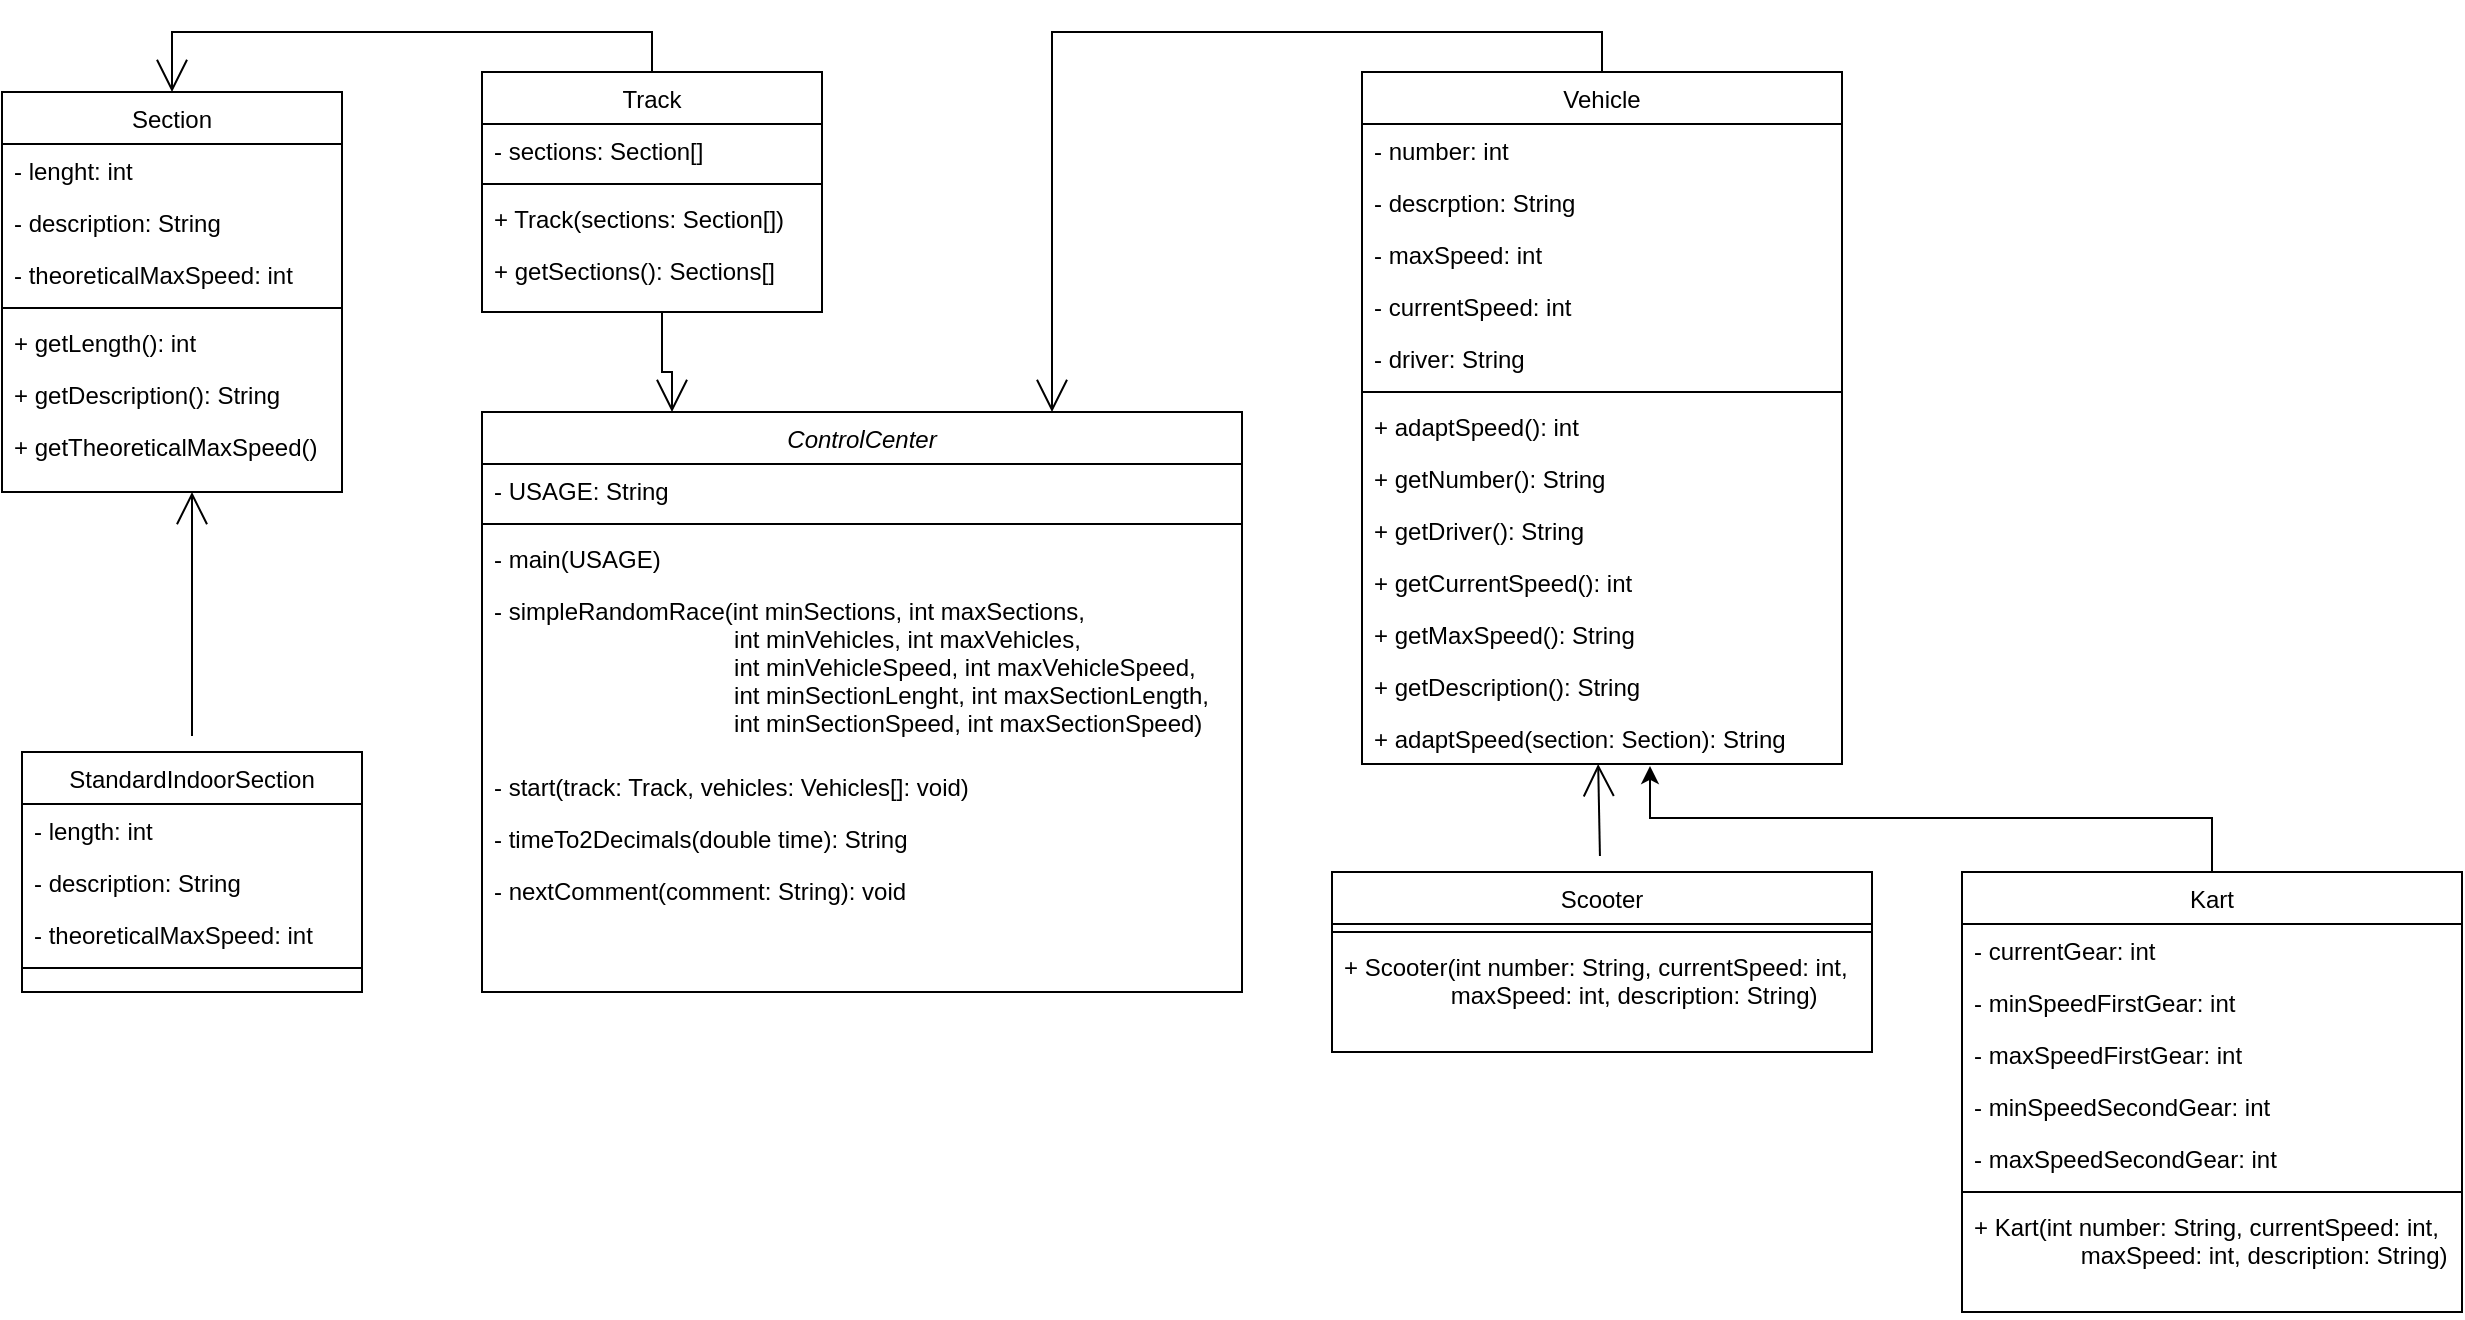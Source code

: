 <mxfile version="23.1.5" type="device">
  <diagram id="C5RBs43oDa-KdzZeNtuy" name="Page-1">
    <mxGraphModel dx="478" dy="279" grid="1" gridSize="10" guides="1" tooltips="1" connect="1" arrows="1" fold="1" page="1" pageScale="1" pageWidth="827" pageHeight="1169" math="0" shadow="0">
      <root>
        <mxCell id="WIyWlLk6GJQsqaUBKTNV-0" />
        <mxCell id="WIyWlLk6GJQsqaUBKTNV-1" parent="WIyWlLk6GJQsqaUBKTNV-0" />
        <mxCell id="zkfFHV4jXpPFQw0GAbJ--0" value="ControlCenter" style="swimlane;fontStyle=2;align=center;verticalAlign=top;childLayout=stackLayout;horizontal=1;startSize=26;horizontalStack=0;resizeParent=1;resizeLast=0;collapsible=1;marginBottom=0;rounded=0;shadow=0;strokeWidth=1;" parent="WIyWlLk6GJQsqaUBKTNV-1" vertex="1">
          <mxGeometry x="610" y="250" width="380" height="290" as="geometry">
            <mxRectangle x="230" y="140" width="160" height="26" as="alternateBounds" />
          </mxGeometry>
        </mxCell>
        <mxCell id="zkfFHV4jXpPFQw0GAbJ--1" value="- USAGE: String" style="text;align=left;verticalAlign=top;spacingLeft=4;spacingRight=4;overflow=hidden;rotatable=0;points=[[0,0.5],[1,0.5]];portConstraint=eastwest;" parent="zkfFHV4jXpPFQw0GAbJ--0" vertex="1">
          <mxGeometry y="26" width="380" height="26" as="geometry" />
        </mxCell>
        <mxCell id="zkfFHV4jXpPFQw0GAbJ--4" value="" style="line;html=1;strokeWidth=1;align=left;verticalAlign=middle;spacingTop=-1;spacingLeft=3;spacingRight=3;rotatable=0;labelPosition=right;points=[];portConstraint=eastwest;" parent="zkfFHV4jXpPFQw0GAbJ--0" vertex="1">
          <mxGeometry y="52" width="380" height="8" as="geometry" />
        </mxCell>
        <mxCell id="388Pjs_imZJgpgRdutku-82" value="- main(USAGE)" style="text;align=left;verticalAlign=top;spacingLeft=4;spacingRight=4;overflow=hidden;rotatable=0;points=[[0,0.5],[1,0.5]];portConstraint=eastwest;" parent="zkfFHV4jXpPFQw0GAbJ--0" vertex="1">
          <mxGeometry y="60" width="380" height="26" as="geometry" />
        </mxCell>
        <mxCell id="zkfFHV4jXpPFQw0GAbJ--5" value="- simpleRandomRace(int minSections, int maxSections, &#xa;                                    int minVehicles, int maxVehicles,&#xa;                                    int minVehicleSpeed, int maxVehicleSpeed,&#xa;                                    int minSectionLenght, int maxSectionLength, &#xa;                                    int minSectionSpeed, int maxSectionSpeed)" style="text;align=left;verticalAlign=top;spacingLeft=4;spacingRight=4;overflow=hidden;rotatable=0;points=[[0,0.5],[1,0.5]];portConstraint=eastwest;" parent="zkfFHV4jXpPFQw0GAbJ--0" vertex="1">
          <mxGeometry y="86" width="380" height="88" as="geometry" />
        </mxCell>
        <mxCell id="388Pjs_imZJgpgRdutku-76" value="- start(track: Track, vehicles: Vehicles[]: void)" style="text;align=left;verticalAlign=top;spacingLeft=4;spacingRight=4;overflow=hidden;rotatable=0;points=[[0,0.5],[1,0.5]];portConstraint=eastwest;" parent="zkfFHV4jXpPFQw0GAbJ--0" vertex="1">
          <mxGeometry y="174" width="380" height="26" as="geometry" />
        </mxCell>
        <mxCell id="388Pjs_imZJgpgRdutku-75" value="- timeTo2Decimals(double time): String" style="text;align=left;verticalAlign=top;spacingLeft=4;spacingRight=4;overflow=hidden;rotatable=0;points=[[0,0.5],[1,0.5]];portConstraint=eastwest;" parent="zkfFHV4jXpPFQw0GAbJ--0" vertex="1">
          <mxGeometry y="200" width="380" height="26" as="geometry" />
        </mxCell>
        <mxCell id="388Pjs_imZJgpgRdutku-77" value="- nextComment(comment: String): void" style="text;align=left;verticalAlign=top;spacingLeft=4;spacingRight=4;overflow=hidden;rotatable=0;points=[[0,0.5],[1,0.5]];portConstraint=eastwest;" parent="zkfFHV4jXpPFQw0GAbJ--0" vertex="1">
          <mxGeometry y="226" width="380" height="26" as="geometry" />
        </mxCell>
        <mxCell id="388Pjs_imZJgpgRdutku-81" style="edgeStyle=orthogonalEdgeStyle;rounded=0;orthogonalLoop=1;jettySize=auto;html=1;entryX=0.75;entryY=0;entryDx=0;entryDy=0;endArrow=open;startSize=14;endSize=14;sourcePerimeterSpacing=8;targetPerimeterSpacing=8;exitX=0.5;exitY=0;exitDx=0;exitDy=0;" parent="WIyWlLk6GJQsqaUBKTNV-1" source="zkfFHV4jXpPFQw0GAbJ--17" target="zkfFHV4jXpPFQw0GAbJ--0" edge="1">
          <mxGeometry relative="1" as="geometry" />
        </mxCell>
        <mxCell id="zkfFHV4jXpPFQw0GAbJ--17" value="Vehicle" style="swimlane;fontStyle=0;align=center;verticalAlign=top;childLayout=stackLayout;horizontal=1;startSize=26;horizontalStack=0;resizeParent=1;resizeLast=0;collapsible=1;marginBottom=0;rounded=0;shadow=0;strokeWidth=1;" parent="WIyWlLk6GJQsqaUBKTNV-1" vertex="1">
          <mxGeometry x="1050" y="80" width="240" height="346" as="geometry">
            <mxRectangle x="550" y="140" width="160" height="26" as="alternateBounds" />
          </mxGeometry>
        </mxCell>
        <mxCell id="388Pjs_imZJgpgRdutku-1" value="- number: int" style="text;align=left;verticalAlign=top;spacingLeft=4;spacingRight=4;overflow=hidden;rotatable=0;points=[[0,0.5],[1,0.5]];portConstraint=eastwest;" parent="zkfFHV4jXpPFQw0GAbJ--17" vertex="1">
          <mxGeometry y="26" width="240" height="26" as="geometry" />
        </mxCell>
        <mxCell id="388Pjs_imZJgpgRdutku-7" value="- descrption: String" style="text;align=left;verticalAlign=top;spacingLeft=4;spacingRight=4;overflow=hidden;rotatable=0;points=[[0,0.5],[1,0.5]];portConstraint=eastwest;" parent="zkfFHV4jXpPFQw0GAbJ--17" vertex="1">
          <mxGeometry y="52" width="240" height="26" as="geometry" />
        </mxCell>
        <mxCell id="388Pjs_imZJgpgRdutku-6" value="- maxSpeed: int" style="text;align=left;verticalAlign=top;spacingLeft=4;spacingRight=4;overflow=hidden;rotatable=0;points=[[0,0.5],[1,0.5]];portConstraint=eastwest;" parent="zkfFHV4jXpPFQw0GAbJ--17" vertex="1">
          <mxGeometry y="78" width="240" height="26" as="geometry" />
        </mxCell>
        <mxCell id="388Pjs_imZJgpgRdutku-5" value="- currentSpeed: int" style="text;align=left;verticalAlign=top;spacingLeft=4;spacingRight=4;overflow=hidden;rotatable=0;points=[[0,0.5],[1,0.5]];portConstraint=eastwest;" parent="zkfFHV4jXpPFQw0GAbJ--17" vertex="1">
          <mxGeometry y="104" width="240" height="26" as="geometry" />
        </mxCell>
        <mxCell id="388Pjs_imZJgpgRdutku-4" value="- driver: String" style="text;align=left;verticalAlign=top;spacingLeft=4;spacingRight=4;overflow=hidden;rotatable=0;points=[[0,0.5],[1,0.5]];portConstraint=eastwest;" parent="zkfFHV4jXpPFQw0GAbJ--17" vertex="1">
          <mxGeometry y="130" width="240" height="26" as="geometry" />
        </mxCell>
        <mxCell id="zkfFHV4jXpPFQw0GAbJ--23" value="" style="line;html=1;strokeWidth=1;align=left;verticalAlign=middle;spacingTop=-1;spacingLeft=3;spacingRight=3;rotatable=0;labelPosition=right;points=[];portConstraint=eastwest;" parent="zkfFHV4jXpPFQw0GAbJ--17" vertex="1">
          <mxGeometry y="156" width="240" height="8" as="geometry" />
        </mxCell>
        <mxCell id="388Pjs_imZJgpgRdutku-19" value="+ adaptSpeed(): int" style="text;align=left;verticalAlign=top;spacingLeft=4;spacingRight=4;overflow=hidden;rotatable=0;points=[[0,0.5],[1,0.5]];portConstraint=eastwest;" parent="zkfFHV4jXpPFQw0GAbJ--17" vertex="1">
          <mxGeometry y="164" width="240" height="26" as="geometry" />
        </mxCell>
        <mxCell id="388Pjs_imZJgpgRdutku-14" value="+ getNumber(): String" style="text;align=left;verticalAlign=top;spacingLeft=4;spacingRight=4;overflow=hidden;rotatable=0;points=[[0,0.5],[1,0.5]];portConstraint=eastwest;" parent="zkfFHV4jXpPFQw0GAbJ--17" vertex="1">
          <mxGeometry y="190" width="240" height="26" as="geometry" />
        </mxCell>
        <mxCell id="388Pjs_imZJgpgRdutku-70" value="+ getDriver(): String" style="text;align=left;verticalAlign=top;spacingLeft=4;spacingRight=4;overflow=hidden;rotatable=0;points=[[0,0.5],[1,0.5]];portConstraint=eastwest;" parent="zkfFHV4jXpPFQw0GAbJ--17" vertex="1">
          <mxGeometry y="216" width="240" height="26" as="geometry" />
        </mxCell>
        <mxCell id="388Pjs_imZJgpgRdutku-17" value="+ getCurrentSpeed(): int" style="text;align=left;verticalAlign=top;spacingLeft=4;spacingRight=4;overflow=hidden;rotatable=0;points=[[0,0.5],[1,0.5]];portConstraint=eastwest;" parent="zkfFHV4jXpPFQw0GAbJ--17" vertex="1">
          <mxGeometry y="242" width="240" height="26" as="geometry" />
        </mxCell>
        <mxCell id="388Pjs_imZJgpgRdutku-18" value="+ getMaxSpeed(): String" style="text;align=left;verticalAlign=top;spacingLeft=4;spacingRight=4;overflow=hidden;rotatable=0;points=[[0,0.5],[1,0.5]];portConstraint=eastwest;" parent="zkfFHV4jXpPFQw0GAbJ--17" vertex="1">
          <mxGeometry y="268" width="240" height="26" as="geometry" />
        </mxCell>
        <mxCell id="388Pjs_imZJgpgRdutku-16" value="+ getDescription(): String" style="text;align=left;verticalAlign=top;spacingLeft=4;spacingRight=4;overflow=hidden;rotatable=0;points=[[0,0.5],[1,0.5]];portConstraint=eastwest;" parent="zkfFHV4jXpPFQw0GAbJ--17" vertex="1">
          <mxGeometry y="294" width="240" height="26" as="geometry" />
        </mxCell>
        <mxCell id="388Pjs_imZJgpgRdutku-71" value="+ adaptSpeed(section: Section): String" style="text;align=left;verticalAlign=top;spacingLeft=4;spacingRight=4;overflow=hidden;rotatable=0;points=[[0,0.5],[1,0.5]];portConstraint=eastwest;" parent="zkfFHV4jXpPFQw0GAbJ--17" vertex="1">
          <mxGeometry y="320" width="240" height="26" as="geometry" />
        </mxCell>
        <mxCell id="388Pjs_imZJgpgRdutku-78" style="edgeStyle=none;curved=1;rounded=0;orthogonalLoop=1;jettySize=auto;html=1;entryX=0.492;entryY=1;entryDx=0;entryDy=0;entryPerimeter=0;endArrow=open;startSize=14;endSize=14;sourcePerimeterSpacing=8;targetPerimeterSpacing=8;" parent="WIyWlLk6GJQsqaUBKTNV-1" source="388Pjs_imZJgpgRdutku-0" target="388Pjs_imZJgpgRdutku-71" edge="1">
          <mxGeometry relative="1" as="geometry" />
        </mxCell>
        <mxCell id="388Pjs_imZJgpgRdutku-0" value="Scooter" style="swimlane;fontStyle=0;align=center;verticalAlign=top;childLayout=stackLayout;horizontal=1;startSize=26;horizontalStack=0;resizeParent=1;resizeLast=0;collapsible=1;marginBottom=0;rounded=0;shadow=0;strokeWidth=1;" parent="WIyWlLk6GJQsqaUBKTNV-1" vertex="1">
          <mxGeometry x="1035" y="480" width="270" height="90" as="geometry">
            <mxRectangle x="340" y="380" width="170" height="26" as="alternateBounds" />
          </mxGeometry>
        </mxCell>
        <mxCell id="388Pjs_imZJgpgRdutku-2" value="" style="line;html=1;strokeWidth=1;align=left;verticalAlign=middle;spacingTop=-1;spacingLeft=3;spacingRight=3;rotatable=0;labelPosition=right;points=[];portConstraint=eastwest;" parent="388Pjs_imZJgpgRdutku-0" vertex="1">
          <mxGeometry y="26" width="270" height="8" as="geometry" />
        </mxCell>
        <mxCell id="388Pjs_imZJgpgRdutku-8" value="+ Scooter(int number: String, currentSpeed: int,&#xa;                maxSpeed: int, description: String)" style="text;align=left;verticalAlign=top;spacingLeft=4;spacingRight=4;overflow=hidden;rotatable=0;points=[[0,0.5],[1,0.5]];portConstraint=eastwest;" parent="388Pjs_imZJgpgRdutku-0" vertex="1">
          <mxGeometry y="34" width="270" height="56" as="geometry" />
        </mxCell>
        <mxCell id="1qv8toCwPow4eZb_7nqP-8" style="edgeStyle=orthogonalEdgeStyle;rounded=0;orthogonalLoop=1;jettySize=auto;html=1;endArrow=open;startSize=14;endSize=14;sourcePerimeterSpacing=8;targetPerimeterSpacing=8;" parent="WIyWlLk6GJQsqaUBKTNV-1" source="388Pjs_imZJgpgRdutku-22" edge="1">
          <mxGeometry relative="1" as="geometry">
            <mxPoint x="465" y="290" as="targetPoint" />
          </mxGeometry>
        </mxCell>
        <mxCell id="388Pjs_imZJgpgRdutku-22" value="StandardIndoorSection" style="swimlane;fontStyle=0;align=center;verticalAlign=top;childLayout=stackLayout;horizontal=1;startSize=26;horizontalStack=0;resizeParent=1;resizeLast=0;collapsible=1;marginBottom=0;rounded=0;shadow=0;strokeWidth=1;" parent="WIyWlLk6GJQsqaUBKTNV-1" vertex="1">
          <mxGeometry x="380" y="420" width="170" height="120" as="geometry">
            <mxRectangle x="130" y="380" width="160" height="26" as="alternateBounds" />
          </mxGeometry>
        </mxCell>
        <mxCell id="388Pjs_imZJgpgRdutku-23" value="- length: int" style="text;align=left;verticalAlign=top;spacingLeft=4;spacingRight=4;overflow=hidden;rotatable=0;points=[[0,0.5],[1,0.5]];portConstraint=eastwest;" parent="388Pjs_imZJgpgRdutku-22" vertex="1">
          <mxGeometry y="26" width="170" height="26" as="geometry" />
        </mxCell>
        <mxCell id="388Pjs_imZJgpgRdutku-24" value="- description: String" style="text;align=left;verticalAlign=top;spacingLeft=4;spacingRight=4;overflow=hidden;rotatable=0;points=[[0,0.5],[1,0.5]];portConstraint=eastwest;rounded=0;shadow=0;html=0;" parent="388Pjs_imZJgpgRdutku-22" vertex="1">
          <mxGeometry y="52" width="170" height="26" as="geometry" />
        </mxCell>
        <mxCell id="388Pjs_imZJgpgRdutku-28" value="- theoreticalMaxSpeed: int" style="text;align=left;verticalAlign=top;spacingLeft=4;spacingRight=4;overflow=hidden;rotatable=0;points=[[0,0.5],[1,0.5]];portConstraint=eastwest;rounded=0;shadow=0;html=0;" parent="388Pjs_imZJgpgRdutku-22" vertex="1">
          <mxGeometry y="78" width="170" height="26" as="geometry" />
        </mxCell>
        <mxCell id="388Pjs_imZJgpgRdutku-25" value="" style="line;html=1;strokeWidth=1;align=left;verticalAlign=middle;spacingTop=-1;spacingLeft=3;spacingRight=3;rotatable=0;labelPosition=right;points=[];portConstraint=eastwest;" parent="388Pjs_imZJgpgRdutku-22" vertex="1">
          <mxGeometry y="104" width="170" height="8" as="geometry" />
        </mxCell>
        <mxCell id="388Pjs_imZJgpgRdutku-32" value="Section" style="swimlane;fontStyle=0;align=center;verticalAlign=top;childLayout=stackLayout;horizontal=1;startSize=26;horizontalStack=0;resizeParent=1;resizeLast=0;collapsible=1;marginBottom=0;rounded=0;shadow=0;strokeWidth=1;" parent="WIyWlLk6GJQsqaUBKTNV-1" vertex="1">
          <mxGeometry x="370" y="90" width="170" height="200" as="geometry">
            <mxRectangle x="550" y="140" width="160" height="26" as="alternateBounds" />
          </mxGeometry>
        </mxCell>
        <mxCell id="388Pjs_imZJgpgRdutku-84" value="- lenght: int" style="text;align=left;verticalAlign=top;spacingLeft=4;spacingRight=4;overflow=hidden;rotatable=0;points=[[0,0.5],[1,0.5]];portConstraint=eastwest;" parent="388Pjs_imZJgpgRdutku-32" vertex="1">
          <mxGeometry y="26" width="170" height="26" as="geometry" />
        </mxCell>
        <mxCell id="388Pjs_imZJgpgRdutku-85" value="- description: String" style="text;align=left;verticalAlign=top;spacingLeft=4;spacingRight=4;overflow=hidden;rotatable=0;points=[[0,0.5],[1,0.5]];portConstraint=eastwest;" parent="388Pjs_imZJgpgRdutku-32" vertex="1">
          <mxGeometry y="52" width="170" height="26" as="geometry" />
        </mxCell>
        <mxCell id="388Pjs_imZJgpgRdutku-86" value="- theoreticalMaxSpeed: int" style="text;align=left;verticalAlign=top;spacingLeft=4;spacingRight=4;overflow=hidden;rotatable=0;points=[[0,0.5],[1,0.5]];portConstraint=eastwest;" parent="388Pjs_imZJgpgRdutku-32" vertex="1">
          <mxGeometry y="78" width="170" height="26" as="geometry" />
        </mxCell>
        <mxCell id="388Pjs_imZJgpgRdutku-33" value="" style="line;html=1;strokeWidth=1;align=left;verticalAlign=middle;spacingTop=-1;spacingLeft=3;spacingRight=3;rotatable=0;labelPosition=right;points=[];portConstraint=eastwest;" parent="388Pjs_imZJgpgRdutku-32" vertex="1">
          <mxGeometry y="104" width="170" height="8" as="geometry" />
        </mxCell>
        <mxCell id="388Pjs_imZJgpgRdutku-40" value="+ getLength(): int" style="text;align=left;verticalAlign=top;spacingLeft=4;spacingRight=4;overflow=hidden;rotatable=0;points=[[0,0.5],[1,0.5]];portConstraint=eastwest;" parent="388Pjs_imZJgpgRdutku-32" vertex="1">
          <mxGeometry y="112" width="170" height="26" as="geometry" />
        </mxCell>
        <mxCell id="388Pjs_imZJgpgRdutku-43" value="+ getDescription(): String" style="text;align=left;verticalAlign=top;spacingLeft=4;spacingRight=4;overflow=hidden;rotatable=0;points=[[0,0.5],[1,0.5]];portConstraint=eastwest;" parent="388Pjs_imZJgpgRdutku-32" vertex="1">
          <mxGeometry y="138" width="170" height="26" as="geometry" />
        </mxCell>
        <mxCell id="388Pjs_imZJgpgRdutku-41" value="+ getTheoreticalMaxSpeed()" style="text;align=left;verticalAlign=top;spacingLeft=4;spacingRight=4;overflow=hidden;rotatable=0;points=[[0,0.5],[1,0.5]];portConstraint=eastwest;" parent="388Pjs_imZJgpgRdutku-32" vertex="1">
          <mxGeometry y="164" width="170" height="26" as="geometry" />
        </mxCell>
        <mxCell id="1qv8toCwPow4eZb_7nqP-6" style="edgeStyle=orthogonalEdgeStyle;rounded=0;orthogonalLoop=1;jettySize=auto;html=1;endArrow=open;startSize=14;endSize=14;sourcePerimeterSpacing=8;targetPerimeterSpacing=8;entryX=0.25;entryY=0;entryDx=0;entryDy=0;" parent="WIyWlLk6GJQsqaUBKTNV-1" target="zkfFHV4jXpPFQw0GAbJ--0" edge="1">
          <mxGeometry relative="1" as="geometry">
            <mxPoint x="660" y="536" as="targetPoint" />
            <mxPoint x="700" y="200" as="sourcePoint" />
            <Array as="points">
              <mxPoint x="700" y="200" />
              <mxPoint x="700" y="230" />
              <mxPoint x="755" y="230" />
            </Array>
          </mxGeometry>
        </mxCell>
        <mxCell id="1qv8toCwPow4eZb_7nqP-7" style="edgeStyle=orthogonalEdgeStyle;rounded=0;orthogonalLoop=1;jettySize=auto;html=1;entryX=0.5;entryY=0;entryDx=0;entryDy=0;endArrow=open;startSize=14;endSize=14;sourcePerimeterSpacing=8;targetPerimeterSpacing=8;exitX=0.5;exitY=0;exitDx=0;exitDy=0;" parent="WIyWlLk6GJQsqaUBKTNV-1" source="388Pjs_imZJgpgRdutku-44" target="388Pjs_imZJgpgRdutku-32" edge="1">
          <mxGeometry relative="1" as="geometry" />
        </mxCell>
        <mxCell id="388Pjs_imZJgpgRdutku-44" value="Track" style="swimlane;fontStyle=0;align=center;verticalAlign=top;childLayout=stackLayout;horizontal=1;startSize=26;horizontalStack=0;resizeParent=1;resizeLast=0;collapsible=1;marginBottom=0;rounded=0;shadow=0;strokeWidth=1;" parent="WIyWlLk6GJQsqaUBKTNV-1" vertex="1">
          <mxGeometry x="610" y="80" width="170" height="120" as="geometry">
            <mxRectangle x="130" y="380" width="160" height="26" as="alternateBounds" />
          </mxGeometry>
        </mxCell>
        <mxCell id="388Pjs_imZJgpgRdutku-45" value="- sections: Section[]" style="text;align=left;verticalAlign=top;spacingLeft=4;spacingRight=4;overflow=hidden;rotatable=0;points=[[0,0.5],[1,0.5]];portConstraint=eastwest;" parent="388Pjs_imZJgpgRdutku-44" vertex="1">
          <mxGeometry y="26" width="170" height="26" as="geometry" />
        </mxCell>
        <mxCell id="388Pjs_imZJgpgRdutku-48" value="" style="line;html=1;strokeWidth=1;align=left;verticalAlign=middle;spacingTop=-1;spacingLeft=3;spacingRight=3;rotatable=0;labelPosition=right;points=[];portConstraint=eastwest;" parent="388Pjs_imZJgpgRdutku-44" vertex="1">
          <mxGeometry y="52" width="170" height="8" as="geometry" />
        </mxCell>
        <mxCell id="388Pjs_imZJgpgRdutku-50" value="+ Track(sections: Section[])" style="text;align=left;verticalAlign=top;spacingLeft=4;spacingRight=4;overflow=hidden;rotatable=0;points=[[0,0.5],[1,0.5]];portConstraint=eastwest;" parent="388Pjs_imZJgpgRdutku-44" vertex="1">
          <mxGeometry y="60" width="170" height="26" as="geometry" />
        </mxCell>
        <mxCell id="388Pjs_imZJgpgRdutku-51" value="+ getSections(): Sections[]" style="text;align=left;verticalAlign=top;spacingLeft=4;spacingRight=4;overflow=hidden;rotatable=0;points=[[0,0.5],[1,0.5]];portConstraint=eastwest;" parent="388Pjs_imZJgpgRdutku-44" vertex="1">
          <mxGeometry y="86" width="170" height="26" as="geometry" />
        </mxCell>
        <mxCell id="-wVJ2p6b7uR9OQHGmaM7-0" value="Kart" style="swimlane;fontStyle=0;align=center;verticalAlign=top;childLayout=stackLayout;horizontal=1;startSize=26;horizontalStack=0;resizeParent=1;resizeLast=0;collapsible=1;marginBottom=0;rounded=0;shadow=0;strokeWidth=1;" parent="WIyWlLk6GJQsqaUBKTNV-1" vertex="1">
          <mxGeometry x="1350" y="480" width="250" height="220" as="geometry">
            <mxRectangle x="340" y="380" width="170" height="26" as="alternateBounds" />
          </mxGeometry>
        </mxCell>
        <mxCell id="5jyzdaE969vzfZowbsej-0" value="- currentGear: int" style="text;align=left;verticalAlign=top;spacingLeft=4;spacingRight=4;overflow=hidden;rotatable=0;points=[[0,0.5],[1,0.5]];portConstraint=eastwest;" parent="-wVJ2p6b7uR9OQHGmaM7-0" vertex="1">
          <mxGeometry y="26" width="250" height="26" as="geometry" />
        </mxCell>
        <mxCell id="5jyzdaE969vzfZowbsej-1" value="- minSpeedFirstGear: int" style="text;align=left;verticalAlign=top;spacingLeft=4;spacingRight=4;overflow=hidden;rotatable=0;points=[[0,0.5],[1,0.5]];portConstraint=eastwest;" parent="-wVJ2p6b7uR9OQHGmaM7-0" vertex="1">
          <mxGeometry y="52" width="250" height="26" as="geometry" />
        </mxCell>
        <mxCell id="5jyzdaE969vzfZowbsej-2" value="- maxSpeedFirstGear: int" style="text;align=left;verticalAlign=top;spacingLeft=4;spacingRight=4;overflow=hidden;rotatable=0;points=[[0,0.5],[1,0.5]];portConstraint=eastwest;" parent="-wVJ2p6b7uR9OQHGmaM7-0" vertex="1">
          <mxGeometry y="78" width="250" height="26" as="geometry" />
        </mxCell>
        <mxCell id="5jyzdaE969vzfZowbsej-3" value="- minSpeedSecondGear: int" style="text;align=left;verticalAlign=top;spacingLeft=4;spacingRight=4;overflow=hidden;rotatable=0;points=[[0,0.5],[1,0.5]];portConstraint=eastwest;" parent="-wVJ2p6b7uR9OQHGmaM7-0" vertex="1">
          <mxGeometry y="104" width="250" height="26" as="geometry" />
        </mxCell>
        <mxCell id="5jyzdaE969vzfZowbsej-4" value="- maxSpeedSecondGear: int" style="text;align=left;verticalAlign=top;spacingLeft=4;spacingRight=4;overflow=hidden;rotatable=0;points=[[0,0.5],[1,0.5]];portConstraint=eastwest;" parent="-wVJ2p6b7uR9OQHGmaM7-0" vertex="1">
          <mxGeometry y="130" width="250" height="26" as="geometry" />
        </mxCell>
        <mxCell id="-wVJ2p6b7uR9OQHGmaM7-1" value="" style="line;html=1;strokeWidth=1;align=left;verticalAlign=middle;spacingTop=-1;spacingLeft=3;spacingRight=3;rotatable=0;labelPosition=right;points=[];portConstraint=eastwest;" parent="-wVJ2p6b7uR9OQHGmaM7-0" vertex="1">
          <mxGeometry y="156" width="250" height="8" as="geometry" />
        </mxCell>
        <mxCell id="-wVJ2p6b7uR9OQHGmaM7-2" value="+ Kart(int number: String, currentSpeed: int,&#xa;                maxSpeed: int, description: String)" style="text;align=left;verticalAlign=top;spacingLeft=4;spacingRight=4;overflow=hidden;rotatable=0;points=[[0,0.5],[1,0.5]];portConstraint=eastwest;" parent="-wVJ2p6b7uR9OQHGmaM7-0" vertex="1">
          <mxGeometry y="164" width="250" height="56" as="geometry" />
        </mxCell>
        <mxCell id="-wVJ2p6b7uR9OQHGmaM7-3" style="edgeStyle=orthogonalEdgeStyle;rounded=0;orthogonalLoop=1;jettySize=auto;html=1;entryX=0.6;entryY=1.038;entryDx=0;entryDy=0;entryPerimeter=0;" parent="WIyWlLk6GJQsqaUBKTNV-1" source="-wVJ2p6b7uR9OQHGmaM7-0" target="388Pjs_imZJgpgRdutku-71" edge="1">
          <mxGeometry relative="1" as="geometry" />
        </mxCell>
      </root>
    </mxGraphModel>
  </diagram>
</mxfile>
